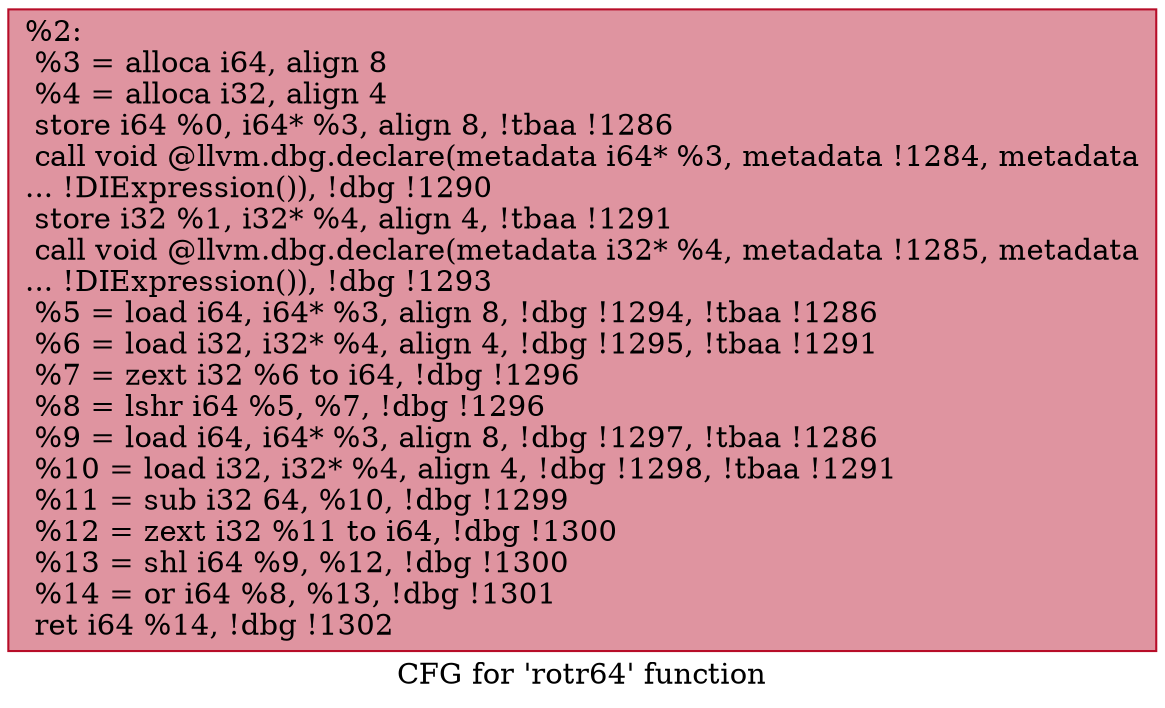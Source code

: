 digraph "CFG for 'rotr64' function" {
	label="CFG for 'rotr64' function";

	Node0x1fa9340 [shape=record,color="#b70d28ff", style=filled, fillcolor="#b70d2870",label="{%2:\l  %3 = alloca i64, align 8\l  %4 = alloca i32, align 4\l  store i64 %0, i64* %3, align 8, !tbaa !1286\l  call void @llvm.dbg.declare(metadata i64* %3, metadata !1284, metadata\l... !DIExpression()), !dbg !1290\l  store i32 %1, i32* %4, align 4, !tbaa !1291\l  call void @llvm.dbg.declare(metadata i32* %4, metadata !1285, metadata\l... !DIExpression()), !dbg !1293\l  %5 = load i64, i64* %3, align 8, !dbg !1294, !tbaa !1286\l  %6 = load i32, i32* %4, align 4, !dbg !1295, !tbaa !1291\l  %7 = zext i32 %6 to i64, !dbg !1296\l  %8 = lshr i64 %5, %7, !dbg !1296\l  %9 = load i64, i64* %3, align 8, !dbg !1297, !tbaa !1286\l  %10 = load i32, i32* %4, align 4, !dbg !1298, !tbaa !1291\l  %11 = sub i32 64, %10, !dbg !1299\l  %12 = zext i32 %11 to i64, !dbg !1300\l  %13 = shl i64 %9, %12, !dbg !1300\l  %14 = or i64 %8, %13, !dbg !1301\l  ret i64 %14, !dbg !1302\l}"];
}
